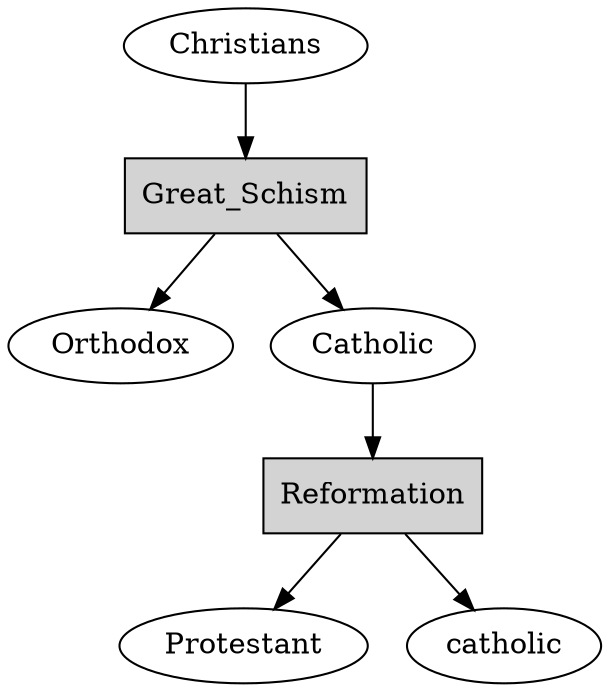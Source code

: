 digraph F {
	Great_Schism [shape=box style=filled]
	Christians ->Great_Schism
	Great_Schism ->Orthodox 
	Great_Schism -> Catholic
	Reformation [style=filled shape=box]
	Catholic -> Reformation
	Reformation -> Protestant
	Reformation -> catholic
}